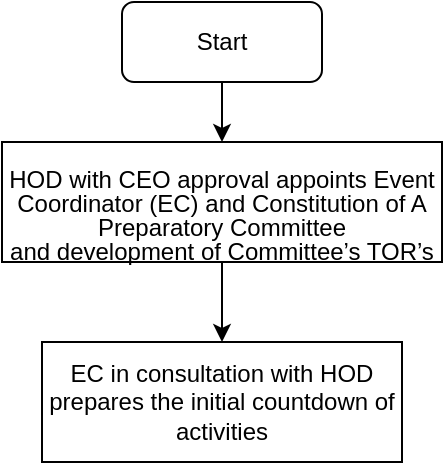<mxfile version="13.6.6" type="github">
  <diagram id="T99PzUVAFDoQMoi26orQ" name="Page-1">
    <mxGraphModel dx="1038" dy="547" grid="1" gridSize="10" guides="1" tooltips="1" connect="1" arrows="1" fold="1" page="1" pageScale="1" pageWidth="1169" pageHeight="827" math="0" shadow="0">
      <root>
        <mxCell id="0" />
        <mxCell id="1" parent="0" />
        <mxCell id="MGRTIfC5R2zvSQsZUkEv-1" value="Start" style="rounded=1;whiteSpace=wrap;html=1;" vertex="1" parent="1">
          <mxGeometry x="120" y="30" width="100" height="40" as="geometry" />
        </mxCell>
        <mxCell id="MGRTIfC5R2zvSQsZUkEv-5" value="" style="edgeStyle=orthogonalEdgeStyle;rounded=0;orthogonalLoop=1;jettySize=auto;html=1;" edge="1" parent="1" source="MGRTIfC5R2zvSQsZUkEv-2" target="MGRTIfC5R2zvSQsZUkEv-4">
          <mxGeometry relative="1" as="geometry" />
        </mxCell>
        <mxCell id="MGRTIfC5R2zvSQsZUkEv-2" value="&lt;br/&gt;&lt;p style=&quot;margin-bottom: 0in ; line-height: 100%&quot;&gt;&lt;font face=&quot;Arial, serif&quot;&gt;HOD with CEO approval appoints Event Coordinator (EC) and Constitution of A Preparatory Committee&lt;br/&gt; and development of Committee’s TOR’s&lt;/font&gt;&lt;/p&gt;&lt;br/&gt;" style="rounded=0;whiteSpace=wrap;html=1;" vertex="1" parent="1">
          <mxGeometry x="60" y="100" width="220" height="60" as="geometry" />
        </mxCell>
        <mxCell id="MGRTIfC5R2zvSQsZUkEv-3" value="" style="endArrow=classic;html=1;exitX=0.5;exitY=1;exitDx=0;exitDy=0;" edge="1" parent="1" source="MGRTIfC5R2zvSQsZUkEv-1" target="MGRTIfC5R2zvSQsZUkEv-2">
          <mxGeometry width="50" height="50" relative="1" as="geometry">
            <mxPoint x="370" y="210" as="sourcePoint" />
            <mxPoint x="420" y="160" as="targetPoint" />
          </mxGeometry>
        </mxCell>
        <mxCell id="MGRTIfC5R2zvSQsZUkEv-4" value="&lt;font face=&quot;Arial, serif&quot;&gt;EC in consultation with HOD prepares the initial &lt;/font&gt;&lt;font face=&quot;Arial, serif&quot;&gt;countdown&lt;/font&gt;&lt;font face=&quot;Arial, serif&quot;&gt; of activities&lt;/font&gt;" style="whiteSpace=wrap;html=1;rounded=0;" vertex="1" parent="1">
          <mxGeometry x="80" y="200" width="180" height="60" as="geometry" />
        </mxCell>
      </root>
    </mxGraphModel>
  </diagram>
</mxfile>
